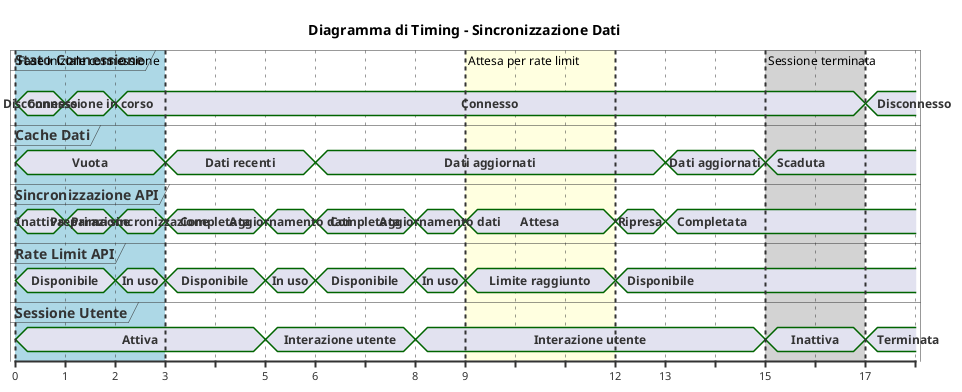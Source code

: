 @startuml "DiagrammaTiming-SincronizzazioneDati"

' Timing diagram for data synchronization
title Diagramma di Timing - Sincronizzazione Dati

concise "Stato Connessione" as Connection
concise "Cache Dati" as Cache
concise "Sincronizzazione API" as Sync
concise "Rate Limit API" as RateLimit
concise "Sessione Utente" as UserSession

@0
Connection is "Disconnesso"
Cache is "Vuota"
Sync is "Inattiva" 
RateLimit is "Disponibile" 
UserSession is "Attiva"

@1
Connection is "Connessione in corso"
Sync is "Preparazione"

@2
Connection is "Connesso"
Sync is "Prima sincronizzazione"
RateLimit is "In uso"

@3
Sync is "Completata"
Cache is "Dati recenti"
RateLimit is "Disponibile"

@5
UserSession is "Interazione utente"
Sync is "Aggiornamento dati"
RateLimit is "In uso"

@6
Sync is "Completata"
Cache is "Dati aggiornati"
RateLimit is "Disponibile"

@8
UserSession is "Interazione utente"
Sync is "Aggiornamento dati"
RateLimit is "In uso"

@9
RateLimit is "Limite raggiunto"
Sync is "Attesa"

@12
RateLimit is "Disponibile" 
Sync is "Ripresa"

@13
Sync is "Completata"
Cache is "Dati aggiornati"

@15
UserSession is "Inattiva"
Cache is "Scaduta"

@17
UserSession is "Terminata"
Connection is "Disconnesso"

highlight 0 to 3 #lightblue : Fase iniziale connessione
highlight 9 to 12 #lightyellow : Attesa per rate limit
highlight 15 to 17 #lightgrey : Sessione terminata

@enduml
